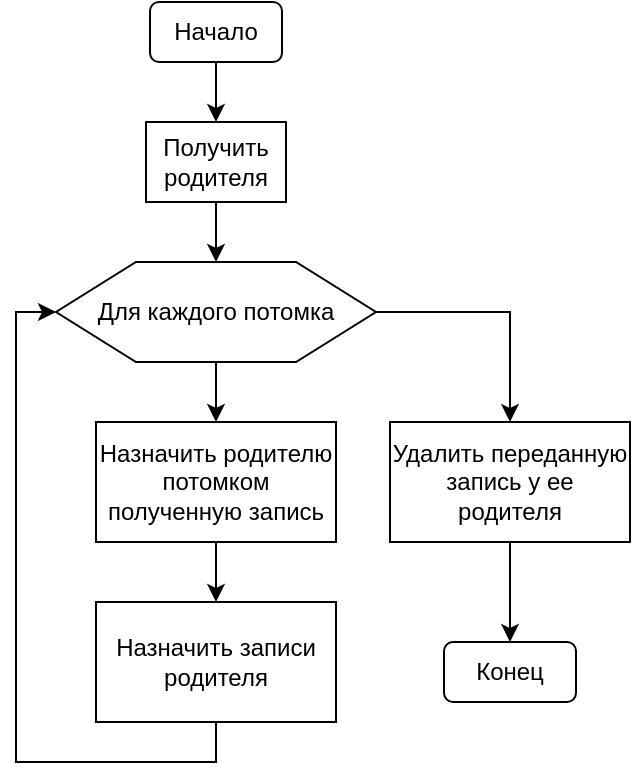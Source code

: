 <mxfile version="12.9.11" type="device"><diagram id="C5RBs43oDa-KdzZeNtuy" name="Page-1"><mxGraphModel dx="1038" dy="552" grid="1" gridSize="10" guides="1" tooltips="1" connect="1" arrows="1" fold="1" page="1" pageScale="1" pageWidth="827" pageHeight="1169" math="0" shadow="0"><root><mxCell id="WIyWlLk6GJQsqaUBKTNV-0"/><mxCell id="WIyWlLk6GJQsqaUBKTNV-1" parent="WIyWlLk6GJQsqaUBKTNV-0"/><mxCell id="nZRSuLhji-qHycCOt6sR-7" style="edgeStyle=orthogonalEdgeStyle;rounded=0;orthogonalLoop=1;jettySize=auto;html=1;exitX=0.5;exitY=1;exitDx=0;exitDy=0;entryX=0.5;entryY=0;entryDx=0;entryDy=0;" edge="1" parent="WIyWlLk6GJQsqaUBKTNV-1" source="nZRSuLhji-qHycCOt6sR-0" target="nZRSuLhji-qHycCOt6sR-3"><mxGeometry relative="1" as="geometry"/></mxCell><mxCell id="nZRSuLhji-qHycCOt6sR-0" value="Начало" style="rounded=1;whiteSpace=wrap;html=1;" vertex="1" parent="WIyWlLk6GJQsqaUBKTNV-1"><mxGeometry x="280" y="40" width="66" height="30" as="geometry"/></mxCell><mxCell id="nZRSuLhji-qHycCOt6sR-1" value="Конец" style="rounded=1;whiteSpace=wrap;html=1;" vertex="1" parent="WIyWlLk6GJQsqaUBKTNV-1"><mxGeometry x="427" y="360" width="66" height="30" as="geometry"/></mxCell><mxCell id="nZRSuLhji-qHycCOt6sR-9" style="edgeStyle=orthogonalEdgeStyle;rounded=0;orthogonalLoop=1;jettySize=auto;html=1;exitX=0.5;exitY=1;exitDx=0;exitDy=0;entryX=0.5;entryY=0;entryDx=0;entryDy=0;" edge="1" parent="WIyWlLk6GJQsqaUBKTNV-1" source="nZRSuLhji-qHycCOt6sR-3" target="nZRSuLhji-qHycCOt6sR-8"><mxGeometry relative="1" as="geometry"/></mxCell><mxCell id="nZRSuLhji-qHycCOt6sR-3" value="Получить родителя" style="rounded=0;whiteSpace=wrap;html=1;" vertex="1" parent="WIyWlLk6GJQsqaUBKTNV-1"><mxGeometry x="278" y="100" width="70" height="40" as="geometry"/></mxCell><mxCell id="nZRSuLhji-qHycCOt6sR-11" style="edgeStyle=orthogonalEdgeStyle;rounded=0;orthogonalLoop=1;jettySize=auto;html=1;exitX=0.5;exitY=1;exitDx=0;exitDy=0;entryX=0.5;entryY=0;entryDx=0;entryDy=0;" edge="1" parent="WIyWlLk6GJQsqaUBKTNV-1" source="nZRSuLhji-qHycCOt6sR-8" target="nZRSuLhji-qHycCOt6sR-10"><mxGeometry relative="1" as="geometry"/></mxCell><mxCell id="nZRSuLhji-qHycCOt6sR-17" style="edgeStyle=orthogonalEdgeStyle;rounded=0;orthogonalLoop=1;jettySize=auto;html=1;exitX=1;exitY=0.5;exitDx=0;exitDy=0;entryX=0.5;entryY=0;entryDx=0;entryDy=0;" edge="1" parent="WIyWlLk6GJQsqaUBKTNV-1" source="nZRSuLhji-qHycCOt6sR-8" target="nZRSuLhji-qHycCOt6sR-16"><mxGeometry relative="1" as="geometry"/></mxCell><mxCell id="nZRSuLhji-qHycCOt6sR-8" value="Для каждого потомка" style="shape=hexagon;perimeter=hexagonPerimeter2;whiteSpace=wrap;html=1;" vertex="1" parent="WIyWlLk6GJQsqaUBKTNV-1"><mxGeometry x="233" y="170" width="160" height="50" as="geometry"/></mxCell><mxCell id="nZRSuLhji-qHycCOt6sR-13" value="" style="edgeStyle=orthogonalEdgeStyle;rounded=0;orthogonalLoop=1;jettySize=auto;html=1;" edge="1" parent="WIyWlLk6GJQsqaUBKTNV-1" source="nZRSuLhji-qHycCOt6sR-10" target="nZRSuLhji-qHycCOt6sR-12"><mxGeometry relative="1" as="geometry"/></mxCell><mxCell id="nZRSuLhji-qHycCOt6sR-10" value="Назначить родителю потомком полученную запись" style="rounded=0;whiteSpace=wrap;html=1;" vertex="1" parent="WIyWlLk6GJQsqaUBKTNV-1"><mxGeometry x="253" y="250" width="120" height="60" as="geometry"/></mxCell><mxCell id="nZRSuLhji-qHycCOt6sR-14" style="edgeStyle=orthogonalEdgeStyle;rounded=0;orthogonalLoop=1;jettySize=auto;html=1;exitX=0.5;exitY=1;exitDx=0;exitDy=0;entryX=0;entryY=0.5;entryDx=0;entryDy=0;" edge="1" parent="WIyWlLk6GJQsqaUBKTNV-1" source="nZRSuLhji-qHycCOt6sR-12" target="nZRSuLhji-qHycCOt6sR-8"><mxGeometry relative="1" as="geometry"/></mxCell><mxCell id="nZRSuLhji-qHycCOt6sR-12" value="Назначить записи родителя" style="rounded=0;whiteSpace=wrap;html=1;" vertex="1" parent="WIyWlLk6GJQsqaUBKTNV-1"><mxGeometry x="253" y="340" width="120" height="60" as="geometry"/></mxCell><mxCell id="nZRSuLhji-qHycCOt6sR-18" style="edgeStyle=orthogonalEdgeStyle;rounded=0;orthogonalLoop=1;jettySize=auto;html=1;exitX=0.5;exitY=1;exitDx=0;exitDy=0;entryX=0.5;entryY=0;entryDx=0;entryDy=0;" edge="1" parent="WIyWlLk6GJQsqaUBKTNV-1" source="nZRSuLhji-qHycCOt6sR-16" target="nZRSuLhji-qHycCOt6sR-1"><mxGeometry relative="1" as="geometry"/></mxCell><mxCell id="nZRSuLhji-qHycCOt6sR-16" value="Удалить переданную запись у ее родителя" style="rounded=0;whiteSpace=wrap;html=1;" vertex="1" parent="WIyWlLk6GJQsqaUBKTNV-1"><mxGeometry x="400" y="250" width="120" height="60" as="geometry"/></mxCell></root></mxGraphModel></diagram></mxfile>